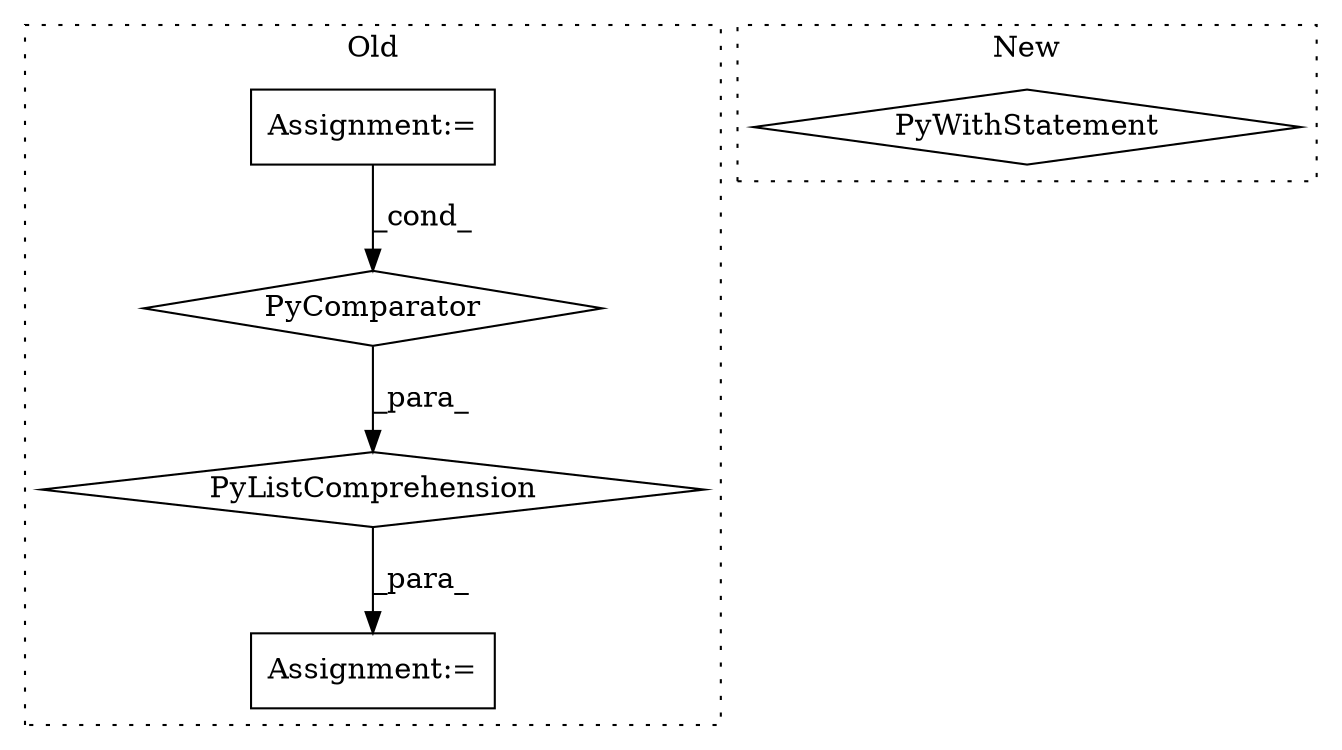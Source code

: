 digraph G {
subgraph cluster0 {
1 [label="PyListComprehension" a="109" s="1756" l="95" shape="diamond"];
3 [label="Assignment:=" a="7" s="1823" l="20" shape="box"];
4 [label="PyComparator" a="113" s="1823" l="20" shape="diamond"];
5 [label="Assignment:=" a="7" s="1744" l="12" shape="box"];
label = "Old";
style="dotted";
}
subgraph cluster1 {
2 [label="PyWithStatement" a="104" s="278,305" l="10,2" shape="diamond"];
label = "New";
style="dotted";
}
1 -> 5 [label="_para_"];
3 -> 4 [label="_cond_"];
4 -> 1 [label="_para_"];
}